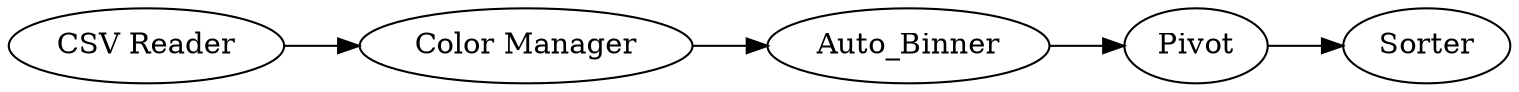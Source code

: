 digraph {
	1 [label="CSV Reader"]
	2 [label="Color Manager"]
	3 [label=Auto_Binner]
	4 [label=Pivot]
	5 [label=Sorter]
	1 -> 2
	2 -> 3
	3 -> 4
	4 -> 5
	rankdir=LR
}
